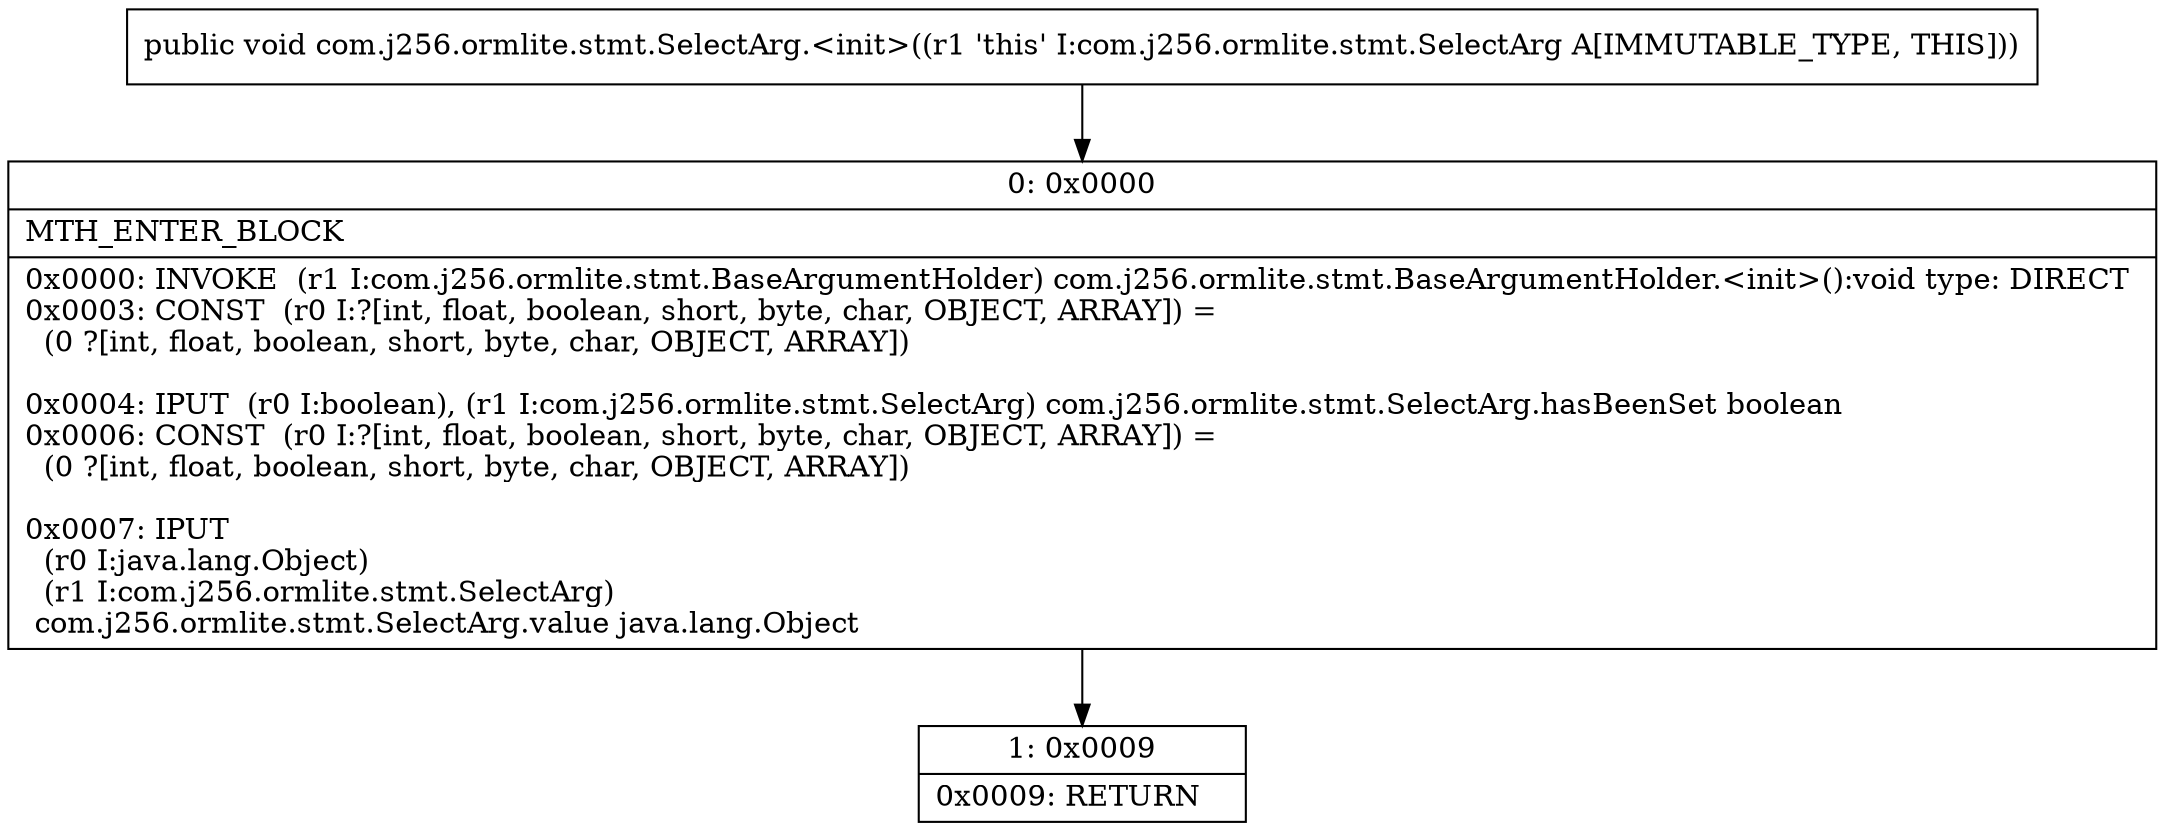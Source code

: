digraph "CFG forcom.j256.ormlite.stmt.SelectArg.\<init\>()V" {
Node_0 [shape=record,label="{0\:\ 0x0000|MTH_ENTER_BLOCK\l|0x0000: INVOKE  (r1 I:com.j256.ormlite.stmt.BaseArgumentHolder) com.j256.ormlite.stmt.BaseArgumentHolder.\<init\>():void type: DIRECT \l0x0003: CONST  (r0 I:?[int, float, boolean, short, byte, char, OBJECT, ARRAY]) = \l  (0 ?[int, float, boolean, short, byte, char, OBJECT, ARRAY])\l \l0x0004: IPUT  (r0 I:boolean), (r1 I:com.j256.ormlite.stmt.SelectArg) com.j256.ormlite.stmt.SelectArg.hasBeenSet boolean \l0x0006: CONST  (r0 I:?[int, float, boolean, short, byte, char, OBJECT, ARRAY]) = \l  (0 ?[int, float, boolean, short, byte, char, OBJECT, ARRAY])\l \l0x0007: IPUT  \l  (r0 I:java.lang.Object)\l  (r1 I:com.j256.ormlite.stmt.SelectArg)\l com.j256.ormlite.stmt.SelectArg.value java.lang.Object \l}"];
Node_1 [shape=record,label="{1\:\ 0x0009|0x0009: RETURN   \l}"];
MethodNode[shape=record,label="{public void com.j256.ormlite.stmt.SelectArg.\<init\>((r1 'this' I:com.j256.ormlite.stmt.SelectArg A[IMMUTABLE_TYPE, THIS])) }"];
MethodNode -> Node_0;
Node_0 -> Node_1;
}

